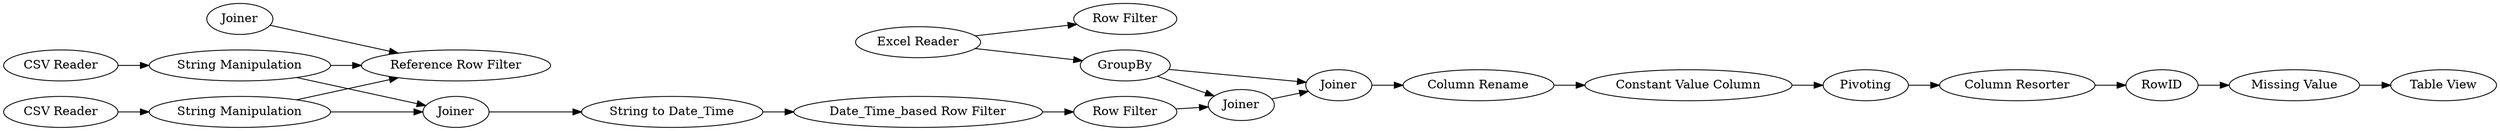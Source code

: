 digraph {
	8 -> 9
	13 -> 14
	19 -> 21
	4 -> 6
	1 -> 16
	2 -> 4
	1 -> 17
	18 -> 19
	22 -> 25
	16 -> 10
	21 -> 20
	14 -> 15
	25 -> 26
	16 -> 18
	20 -> 22
	3 -> 5
	5 -> 9
	26 -> 24
	6 -> 13
	5 -> 6
	10 -> 18
	15 -> 10
	4 -> 9
	9 [label="Reference Row Filter"]
	18 [label=Joiner]
	21 [label="Constant Value Column"]
	26 [label="Missing Value"]
	8 [label=Joiner]
	17 [label="Row Filter"]
	3 [label="CSV Reader"]
	19 [label="Column Rename"]
	24 [label="Table View"]
	6 [label=Joiner]
	15 [label="Row Filter"]
	25 [label=RowID]
	10 [label=Joiner]
	16 [label=GroupBy]
	1 [label="Excel Reader"]
	22 [label="Column Resorter"]
	4 [label="String Manipulation"]
	14 [label="Date_Time_based Row Filter"]
	5 [label="String Manipulation"]
	13 [label="String to Date_Time"]
	20 [label=Pivoting]
	2 [label="CSV Reader"]
	rankdir=LR
}
